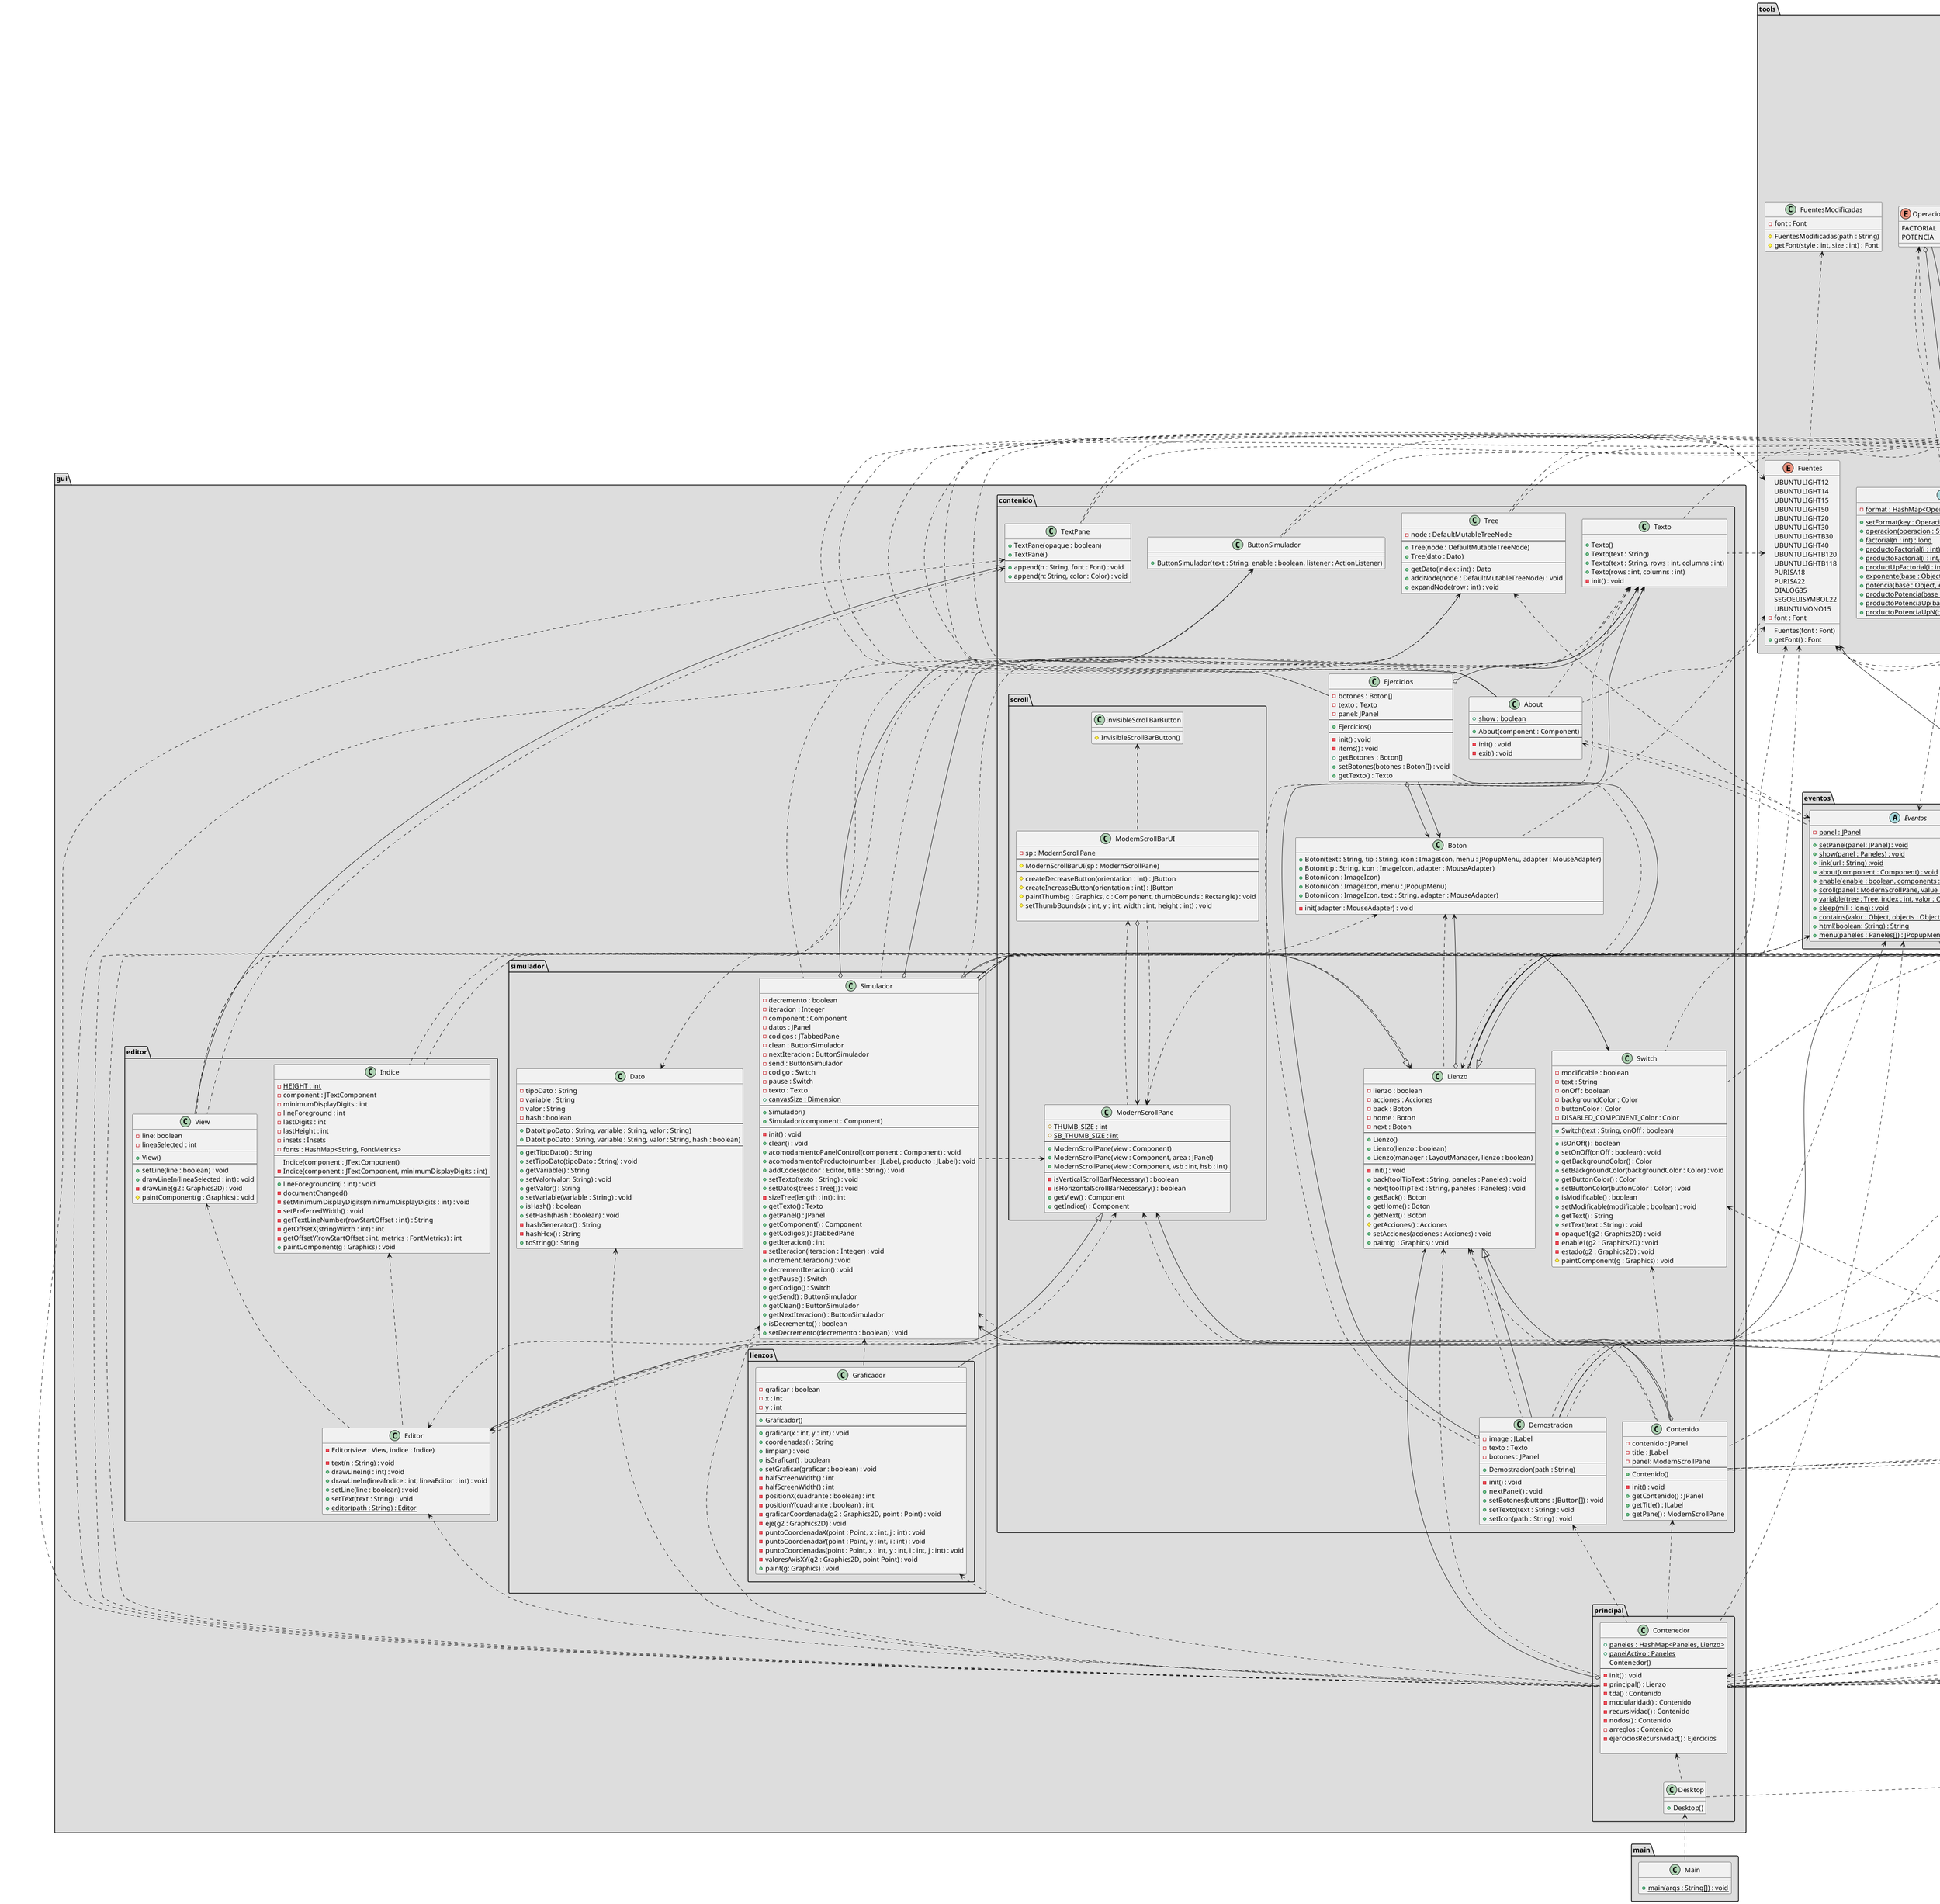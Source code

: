 @startuml
package eventos #DDDDDD {
    abstract class Eventos {
        - {static} panel : JPanel
        + {static} setPanel(panel: JPanel) : void
        + {static} show(panel : Paneles) : void
        + {static} link(url : String) :void
        + {static} about(component : Component) : void
        + {static} enable(enable : boolean, components : Component[]) : void
        + {static} scroll(panel : ModernScrollPane, value : int) : void
        + {static} variable(tree : Tree, index : int, valor : Object) : void
        + {static} sleep(mili : long) : void
        + {static} contains(valor : Object, objects : Object[]) : boolean
        + {static} html(boolean: String) : String
        + {static} menu(paneles : Paneles[]) : JPopupMenu
    }
}
package main #DDDDDD {
    class Main {
        + {static} main(args : String[]) : void
    }
}
package tools #DDDDDD {
    enum Fuentes {
        UBUNTULIGHT12
        UBUNTULIGHT14
        UBUNTULIGHT15
        UBUNTULIGHT50
        UBUNTULIGHT20
        UBUNTULIGHT30
        UBUNTULIGHTB30
        UBUNTULIGHT40
        UBUNTULIGHTB120
        UBUNTULIGHTB118
        PURISA18
        PURISA22
        DIALOG35
        SEGOEUISYMBOL22
        UBUNTUMONO15
        - font : Font
        Fuentes(font : Font)
        + getFont() : Font
    }
    class FuentesModificadas {
        - font : Font
        # FuentesModificadas(path : String)
        # getFont(style : int, size : int) : Font
    }
    interface Acciones {
        iteracion0() : void
        iteracion1() : void
        clean() : void
    }
    abstract class Archivos {
        + {static} image(path : String, width : int, height : int) : ImageIcon
        + {static} codefiles(path : String) : String
    }
    enum Colour {
        AZUL
         AMARILLO
         BLANCO
         MORADO
         NARANJA
         VERDE
         AZULTITLE
         AZULTEXT
         GRIS
         GRISPANEL
         GRISBUTTON
         CURIOUSBLUE
         NEGROEDITOR
         NEGROINDICE
         BORDESCROLL
         SCROLLDRAGGING
         SCROLLROLLOVER
         SCROLLPRESSED
         GRAYDISABLED
         VERDEACTIVO
         BLANCODESHABILITADO
         REDLINESELECTED
         LINEFOREGROUND
         - color : Color
         Colour(color : Color)
         + getColor() : Color
    }
    enum Paneles {
        PRINCIPAL
        TDA
        MODULARIDAD
        RECURSIVIDAD
        ARREGLOS
        NODOS
        ORDENAMIENTO
        BUSQUEDA
        PILAS
        COLAS
        LISTAS_ENLAZADAS
        ARBOLES
        GRAFOS
        SIMULADORTDA
        FACTORIAL
        POTENCIA
        EJERCICIOS_RECURSIVIDAD
        DEMOSTRACION_MODULARIDAD
        - n: String
        Paneles(n : String)
        + toString() : String
    }
    enum Operacion {
        FACTORIAL
        POTENCIA
    }
    abstract class Operaciones {
        - {static} format : HashMap<Operacion,DecimalFormat>
        + {static} setFormat(key : Operacion, pattern : String) : void
        + {static} operacion(operacion : String, resultado : String) : String
        + {static} factorial(n : int) : long
        + {static} productoFactorial(i : int) : String
        + {static} productoFactorial(i : int, valor : int) : String
        + {static} productUpFactorial(i : int, factorial : int) : String
        + {static} exponente(base : Object, exponente : Object) : String
        + {static} potencia(base : Object, exponente : Object) : long
        + {static} productoPotencia(base : int, exponente : int) : String
        + {static} productoPotenciaUp(base : Object, exponente : Object) : String
        + {static} productoPotenciaUpN(base : Object, exponente : Object) : String
    }
    abstract class Constrains {
        + {static} addComp(component : Component,container : Container, rectangle : Rectangle, weightx : double, weighty : double, insets Insets, place : int, stretch : int) : void
        + {static} addCompX(component : Component,container : Container, rectangle : Rectangle, weightx : double, insets Insets, place : int, stretch : int) : void
        + {static} addCompY(component : Component,container : Container, rectangle : Rectangle, weighty : double, insets Insets, place : int, stretch : int) : void
        + {static} addCompI(component : Component,container : Container, rectangle : Rectangle, weightx : double, weighty : double, insets Insets, ipadx : int, ipady : int, place : int, stretch : int) : void
        + {static} addCompIx(component : Component,container : Container, rectangle : Rectangle, weightx : double, weighty : double, insets Insets, ipadx : int, place : int, stretch : int) : void
        + {static} addCompIy(component : Component,container : Container, rectangle : Rectangle, weightx : double, weighty : double, insets Insets, ipadx : int, place : int, stretch : int) : void
        + {static} addCompXIx(component : Component,container : Container, rectangle : Rectangle, weightx : double, insets Insets, ipadx : int, place : int, stretch : int) : void
        + {static} addCompYIx(component : Component,container : Container, rectangle : Rectangle, weighty : double, insets Insets, ipadx : int, place : int, stretch : int) : void
        + {static} addCompXIy(component : Component,container : Container, rectangle : Rectangle, weightx : double, insets Insets, ipady : int, place : int, stretch : int) : void
        + {static} addCompYIy(component : Component,container : Container, rectangle : Rectangle, weighty : double, insets Insets, ipady : int, place : int, stretch : int) : void
        - {static} grid(r : Rectangle, insets : Insets, place : int, stretch : int) : GridBagConstrains
    }
    enum Text {
        VENTANAPRINCIPAL
        TDA
        TDA1
        TDA2
        TDA3
        FORMULATDA
        SIMULADORTDA1
        SIMULADORTDA2
        SIMULADORTDA3
        SIMULADORTDA4
        ABOUT
        LINK
        MODULARIDAD
        MODULARIDAD1
        RECURSIVIDAD
        RECURSIVIDAD1
        ARREGLOS
        ARREGLOS1
        ARREGLOS2
        NODOS
        NODOS1
        NODOS2
        FACTORIAL
        FACTORIAL1
        FACTORIAL2
        FACTORIAL3
        FACTORIAL4
        FACTORIAL5
        FACTORIAL6
        FACTORIAL7
        POTENCIA
        POTENCIA1
        POTENCIA2
        POTENCIA3
        POTENCIA4
        POTENCIA5
        POTENCIA7
        POTENCIA8
        POTENCIA9
        DEMOSTRACION_MODULARIDAD
        - n : String
        Text(n : String)
        + toString() : String
    }
}
package gui #DDDDDD {
    package contenido #DDDDDD {
        package scroll #DDDDDD {
            class InvisibleScrollBarButton {
                # InvisibleScrollBarButton()
            }
            class ModernScrollBarUI {
                - sp : ModernScrollPane
                --
                # ModernScrollBarUI(sp : ModernScrollPane)
                --
                # createDecreaseButton(orientation : int) : JButton
                # createIncreaseButton(orientation : int) : JButton
                # paintThumb(g : Graphics, c : Component, thumbBounds : Rectangle) : void
                # setThumbBounds(x : int, y : int, width : int, height : int) : void

            }
            class ModernScrollPane {
                # {static} THUMB_SIZE : int
                # {static} SB_THUMB_SIZE : int
                --
                + ModernScrollPane(view : Component)
                + ModernScrollPane(view : Component, area : JPanel)
                + ModernScrollPane(view : Component, vsb : int, hsb : int)
                --
                - isVerticalScrollBarfNecessary() : boolean
                - isHorizontalScrollBarNecessary() : boolean
                + getView() : Component
                + getIndice() : Component
            }
        }
        class About {
            + {static} show : boolean
            --
            + About(component : Component)
            --
            - init() : void
            - exit() : void
        }
        class Boton {
            + Boton(text : String, tip : String, icon : ImageIcon, menu : JPopupMenu, adapter : MouseAdapter)
            + Boton(tip : String, icon : ImageIcon, adapter : MouseAdapter)
            + Boton(icon : ImageIcon)
            + Boton(icon : ImageIcon, menu : JPopupMenu)
            + Boton(icon : ImageIcon, text : String, adapter : MouseAdapter)
            --
            - init(adapter : MouseAdapter) : void
        }
        class ButtonSimulador {
            + ButtonSimulador(text : String, enable : boolean, listener : ActionListener)
        }
        class Contenido {
            - contenido : JPanel
            - title : JLabel
            - panel: ModernScrollPane
            --
            + Contenido()
            --
            - init() : void
            + getContenido() : JPanel
            + getTitle() : JLabel
            + getPane() : ModernScrollPane
        }
        class Demostracion {
            - image : JLabel
            - texto : Texto
            - botones : JPanel
            --
            + Demostracion(path : String)
            --
            - init() : void
            + nextPanel() : void
            + setBotones(buttons : JButton[]) : void
            + setTexto(text : String) : void
            +setIcon(path : String) : void
        }
        class Ejercicios {
            - botones : Boton[]
            - texto : Texto
            - panel: JPanel
            --
            + Ejercicios()
            --
            - init() : void
            - items() : void
            + getBotones : Boton[]
            + setBotones(botones : Boton[]) : void
            + getTexto() : Texto
        }
        class Lienzo {
            - lienzo : boolean
            - acciones : Acciones
            - back : Boton
            - home : Boton
            - next : Boton
            --
            + Lienzo()
            + Lienzo(lienzo : boolean)
            + Lienzo(manager : LayoutManager, lienzo : boolean)
            --
            - init() : void
            + back(toolTipText : String, paneles : Paneles) : void
            + next(toolTipText : String, paneles : Paneles) : void
            + getBack() : Boton
            + getHome() : Boton
            + getNext() : Boton
            # getAcciones() : Acciones
            + setAcciones(acciones : Acciones) : void
            + paint(g : Graphics) : void
        }
        class Switch {
            - modificable : boolean
            - text : String
            - onOff : boolean
            - backgroundColor : Color
            - buttonColor : Color
            - DISABLED_COMPONENT_Color : Color
            --
            + Switch(text : String, onOff : boolean)
            --
            + isOnOff() : boolean
            + setOnOff(onOff : boolean) : void
            + getBackgroundColor() : Color
            + setBackgroundColor(backgroundColor : Color) : void
            + getButtonColor() : Color
            + setButtonColor(buttonColor : Color) : void
            + isModificable() : boolean
            + setModificable(modificable : boolean) : void
            + getText() : String
            + setText(text : String) : void
            - opaque1(g2 : Graphics2D) : void
            - enable1(g2 : Graphics2D) : void
            - estado(g2 : Graphics2D) : void
            # paintComponent(g : Graphics) : void
        }
        class Texto {
            + Texto()
            + Texto(text : String)
            + Texto(text : String, rows : int, columns : int)
            + Texto(rows : int, columns : int)
            - init() : void
        }
        class TextPane {
            + TextPane(opaque : boolean)
            + TextPane()
            --
            + append(n : String, font : Font) : void
            + append(n: String, color : Color) : void
        }
        class Tree {
            - node : DefaultMutableTreeNode
            --
            + Tree(node : DefaultMutableTreeNode)
            + Tree(dato : Dato)
            --
            + getDato(index : int) : Dato
            + addNode(node : DefaultMutableTreeNode) : void
            + expandNode(row : int) : void
        }
    }
    package editor #DDDDDD {
        class Editor {
            - Editor(view : View, indice : Indice)
            --
            - text(n : String) : void
            + drawLineIn(i : int) : void
            + drawLineIn(lineaIndice : int, lineaEditor : int) : void
            + setLine(line : boolean) : void
            + setText(text : String) : void
            + {static} editor(path : String) : Editor
        }
        class Indice {
            - {static} HEIGHT : int
            - component : JTextComponent
            - minimumDisplayDigits : int
            - lineForeground : int
            - lastDigits : int
            - lastHeight : int
            - insets : Insets
            - fonts : HashMap<String, FontMetrics>
            --
            Indice(component : JTextComponent)
            - Indice(component : JTextComponent, minimumDisplayDigits : int)
            --
            + lineForegroundIn(i : int) : void
            - documentChanged()
            - setMinimumDisplayDigits(minimumDisplayDigits : int) : void
            - setPreferredWidth() : void
            - getTextLineNumber(rowStartOffset : int) : String
            - getOffsetX(stringWidth : int) : int
            - getOffsetY(rowStartOffset : int, metrics : FontMetrics) : int
            + paintComponent(g : Graphics) : void
        }
        class View {
            - line: boolean
            - lineaSelected : int
            --
            + View()
            --
            + setLine(line : boolean) : void
            + drawLineIn(lineaSelected : int) : void
            - drawLine(g2 : Graphics2D) : void
            # paintComponent(g : Graphics) : void
        }
    }
    package principal #DDDDDD {
        class Contenedor {
            + {static} paneles : HashMap<Paneles, Lienzo>
            + {static} panelActivo : Paneles
            Contenedor()
            --
            - init() : void
            - principal() : Lienzo
            - tda() : Contenido
            - modularidad() : Contenido
            - recursividad() : Contenido
            - nodos() : Contenido
            - arreglos : Contenido
            - ejerciciosRecursividad() : Ejercicios

        }
        class Desktop {
            + Desktop()
        }
    }
    package simulador #DDDDDD {
        package lienzos #DDDDDD {
            class Graficador {
                - graficar : boolean
                - x : int
                - y : int
                --
                + Graficador()
                --
                + graficar(x : int, y : int) : void
                + coordenadas() : String
                + limpiar() : void
                + isGraficar() : boolean
                + setGraficar(graficar : boolean) : void
                - halfScreenWidth() : int
                - halfScreenWidth() : int
                - positionX(cuadrante : boolean) : int
                - positionY(cuadrante : boolean) : int
                - graficarCoordenada(g2 : Graphics2D, point : Point) : void
                - eje(g2 : Graphics2D) : void
                - puntoCoordenadaX(point : Point, x : int, j : int) : void
                - puntoCoordenadaY(point : Point, y : int, i : int) : void
                - puntoCoordenadas(point : Point, x : int, y : int, i : int, j : int) : void
                - valoresAxisXY(g2 : Graphics2D, point Point) : void
                + paint(g: Graphics) : void
            }
        }
        class Dato {
            - tipoDato : String
            - variable : String
            - valor : String
            - hash : boolean
            --
            + Dato(tipoDato : String, variable : String, valor : String)
            + Dato(tipoDato : String, variable : String, valor : String, hash : boolean)
            --
            + getTipoDato() : String
            + setTipoDato(tipoDato : String) : void
            + getVariable() : String
            + setValor(valor: String) : void
            + getValor() : String
            + setVariable(variable : String) : void
            + isHash() : boolean
            + setHash(hash : boolean) : void
            - hashGenerator() : String
            - hashHex() : String
            + toString() : String
        }
        class Simulador {
            - decremento : boolean
            - iteracion : Integer
            - component : Component
            - datos : JPanel
            - codigos : JTabbedPane
            - clean : ButtonSimulador
            - nextIteracion : ButtonSimulador
            - send : ButtonSimulador
            - codigo : Switch
            - pause : Switch
            - texto : Texto
            + {static} canvasSize : Dimension
            --
            + Simulador()
            + Simulador(component : Component)
            --
            - init() : void
            + clean() : void
            + acomodamientoPanelControl(component : Component) : void
            + acomodamientoProducto(number : JLabel, producto : JLabel) : void
            + addCodes(editor : Editor, title : String) : void
            + setTexto(texto : String) : void
            + setDatos(trees : Tree[]) : void
            - sizeTree(length : int) : int
            + getTexto() : Texto
            + getPanel() : JPanel
            + getComponent() : Component
            + getCodigos() : JTabbedPane
            + getIteracion() : int
            - setIteracion(iteracion : Integer) : void
            + incrementIteracion() : void
            + decrementIteracion() : void
            + getPause() : Switch
            + getCodigo() : Switch
            + getSend() : ButtonSimulador
            + getClean() : ButtonSimulador
            + getNextIteracion() : ButtonSimulador
            + isDecremento() : boolean
            + setDecremento(decremento : boolean) : void
        }
    }
}
package hilos #DDDDDD {
    class LineLocation {
        - code : int
        - lineaIndice : int
        - lineaEditor : int
        - texto : String
        - scroll : int
        - sleep : boolean
        --
        + LineLocation(code : int, lineaIndice : int, lineaEditor : int, texto : String)
        + LineLocation(code : int, lineaIndice : int, lineaEditor : int, texto : String, sleep : boolean)
        + LineLocation(code : int, line : int, texto : String, sleep : boolean)
        + LineLocation(code : int, line : int, texto : String)
        - LineLocation(code : int, lineaIndice : int, lineaEditor : int, texto : String, scroll : int, sleep : boolean)
        --
        + getCode() : int
        + setCode(code: int) : void
        + getLineIndice() : int
        + setLineIndice(lineaIndice : int) : void
        + getLineEditor() : int
        + setLineEditor(lineaEditor : int) : void
        + getTexto() : String
        + setTexto(texto : String) : void
        + getScroll() : int
        + setScroll(scroll : int) : void
        + isSleep() : boolean
        + setSleep(sleep : Sleep) : void
        + toString() : String
        + equals(obj : Object) : boolean
    }
    abstract class Lines {
        - simulador : Simulador
        - lines : LineLocation[]
        --
        + Lines(simulador : Simulador, lines : LineLocation[])
        --
        + run() : void
        - lines() : void
        + {abstract} actions() : void
    }
}

About <.. Eventos

Boton <-- Ejercicios
Boton <.. Contenedor
Boton <.. Lienzo

Colour <.. Switch
Colour <.. Indice
Colour <.. View
Colour <.. ButtonSimulador
Colour <.. Texto
Colour <.. TextPane
Colour <.. About
Colour <.. Contenedor
Colour <.. Indice
Colour <.. Demostracion

Contenedor <.. Desktop
Contenedor <.. Eventos
Contenedor o--> Paneles
Contenedor o--> Lienzo

Contenido o--> ModernScrollPane
Contenido <.. Contenedor

Constrains <.. Contenedor
Constrains <.. Demostracion
Constrains <.. About
Constrains <.. Simulador
Constrains <.. Ejercicios
Constrains <.. Contenido

Ejercicios o--> Boton
Ejercicios o--> Texto

Editor <.. Contenedor
Editor <.. Lines
Editor <.. Simulador

Eventos <.. Contenido
Eventos <.. Lienzo
Eventos <.. About
Eventos <.. Simulador
Eventos <.. Contenedor
Eventos <.. Lines
Eventos <.. Operaciones

FuentesModificadas <.. Fuentes

Paneles <.. Eventos
Paneles <.. Contenedor
Paneles <.. Lienzo
Paneles <.. Contenido

Operacion <.. Operaciones
Operacion o--> Operaciones
Operacion <.. Contenedor

Operaciones +-- Operacion
Operaciones <.. Contenedor

InvisibleScrollBarButton <.. ModernScrollBarUI

ModernScrollBarUI <.. ModernScrollPane
ModernScrollBarUI o-->  ModernScrollPane

Tree <.. Eventos
Tree <.. Simulador
Tree <.. Contenedor

Lienzo o--> Boton
Lienzo o--> Acciones
Lienzo <.. Contenido
Lienzo <.. Demostracion
Lienzo <.. Simulador
Lienzo <.. Ejercicios
Lienzo <.. Contenedor
Lienzo <|-- Contenido
Lienzo <|-- Demostracion
Lienzo <|-- Simulador
Lienzo <|-- Ejercicios

ModernScrollPane <|-- Editor
ModernScrollPane <.. ModernScrollBarUI
ModernScrollPane <.. Eventos
ModernScrollPane <.. Contenido
ModernScrollPane <.. Editor
ModernScrollPane <.. Simulador

Indice <.. Editor

View <.. Editor

TextPane <|-- View
TextPane <.. View
TextPane <.. Contenedor

Desktop <.. Main

Texto <.. Demostracion
Texto <.. Ejercicios
Texto <.. Simulador
Texto <.. Contenedor
Texto <.. About

Acciones <.. Demostracion
Acciones <.. Lienzo
Acciones <.. Contenedor
Acciones <.. Ejercicios
Acciones <.. Demostracion
Acciones <.. Contenido
Acciones <.. Simulador

Demostracion <.. Contenedor
Demostracion o--> Texto

Archivos <.. Demostracion
Archivos <.. Desktop
Archivos <.. About
Archivos <.. Contenedor
Archivos <.. Editor
Archivos <.. Lienzo
Archivos <.. Tree

Fuentes <.. Contenedor
Fuentes <.. ButtonSimulador
Fuentes <.. Texto
Fuentes <.. TextPane
Fuentes <.. Boton
Fuentes <.. Switch
Fuentes <.. About
Fuentes <.. Tree
Fuentes <.. View
Fuentes <.. Contenido
Fuentes <- Graficador

ButtonSimulador <.. Simulador

Simulador o--> ButtonSimulador
Simulador o--> Switch
Simulador o--> Texto
Simulador <.. Lines
Simulador <.. Contenedor
Simulador <.. Graficador

Dato <.. Tree
Dato <.. Contenedor

Lines o--> LineLocation
Lines o--> Simulador
Lines <.. Contenedor

LineLocation <.. Lines
LineLocation <.. Contenedor

Switch <.. Contenido
Switch <.. Lines
Switch <.. Simulador

Text <.. About
Text <.. Contenido
Text <.. Contenedor
Text <.. Lienzo

Graficador <.. Contenedor

@enduml